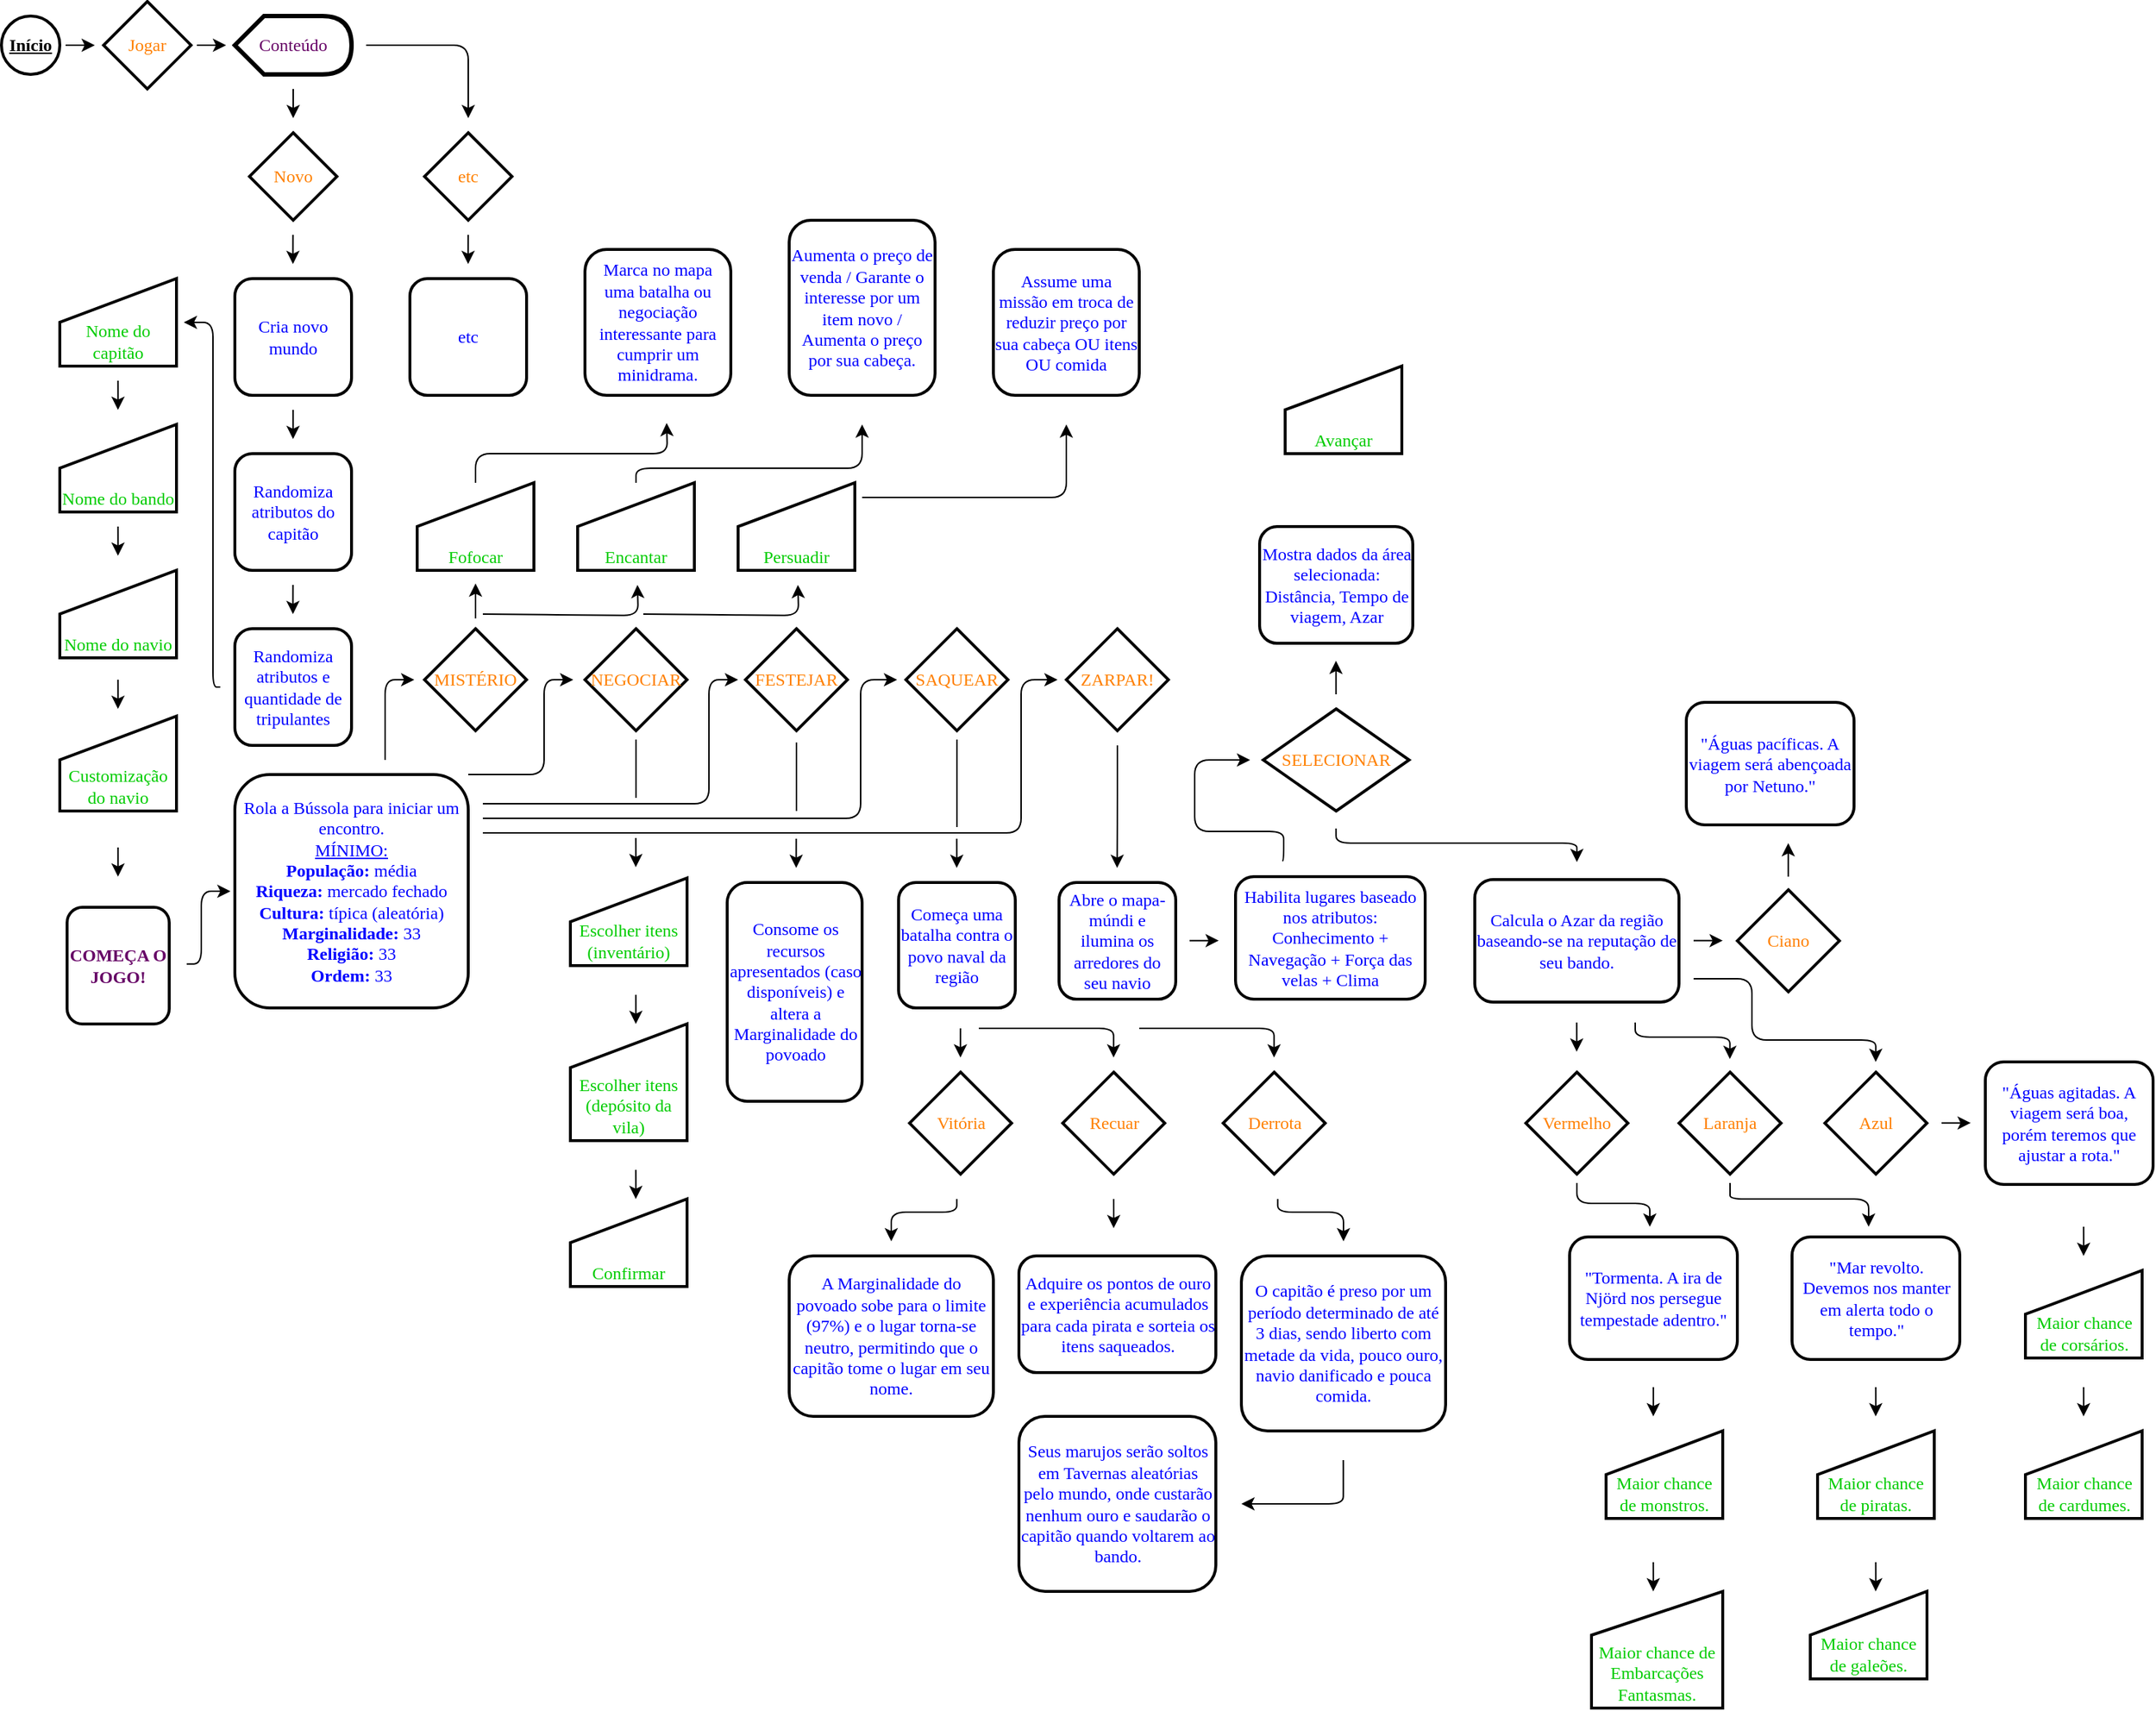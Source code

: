 <mxfile version="21.8.2" type="github">
  <diagram name="Página-1" id="r8btl06dpMkSg_a-J9Kt">
    <mxGraphModel dx="819" dy="447" grid="0" gridSize="10" guides="1" tooltips="1" connect="1" arrows="1" fold="1" page="1" pageScale="1" pageWidth="827" pageHeight="1169" math="0" shadow="0">
      <root>
        <mxCell id="0" />
        <mxCell id="1" parent="0" />
        <mxCell id="My-P0-4yDYJhfVz6ePWc-6" value="" style="edgeStyle=orthogonalEdgeStyle;rounded=1;orthogonalLoop=1;jettySize=auto;html=1;" parent="1" edge="1">
          <mxGeometry relative="1" as="geometry">
            <mxPoint x="84" y="60" as="sourcePoint" />
            <mxPoint x="104" y="60" as="targetPoint" />
          </mxGeometry>
        </mxCell>
        <mxCell id="My-P0-4yDYJhfVz6ePWc-1" value="&lt;b&gt;&lt;u&gt;&lt;font face=&quot;Georgia&quot;&gt;Início&lt;/font&gt;&lt;/u&gt;&lt;/b&gt;" style="ellipse;whiteSpace=wrap;html=1;strokeWidth=2;" parent="1" vertex="1">
          <mxGeometry x="40" y="40" width="40" height="40" as="geometry" />
        </mxCell>
        <mxCell id="My-P0-4yDYJhfVz6ePWc-5" value="" style="edgeStyle=orthogonalEdgeStyle;orthogonalLoop=1;jettySize=auto;html=1;rounded=1;" parent="1" edge="1">
          <mxGeometry relative="1" as="geometry">
            <mxPoint x="174" y="60" as="sourcePoint" />
            <mxPoint x="194" y="60" as="targetPoint" />
          </mxGeometry>
        </mxCell>
        <mxCell id="My-P0-4yDYJhfVz6ePWc-3" value="&lt;font style=&quot;font-size: 12px;&quot;&gt;Jogar&lt;/font&gt;" style="rhombus;whiteSpace=wrap;html=1;fontFamily=Georgia;strokeColor=#000000;strokeWidth=2;fontColor=#FF8000;" parent="1" vertex="1">
          <mxGeometry x="110" y="30" width="60" height="60" as="geometry" />
        </mxCell>
        <mxCell id="My-P0-4yDYJhfVz6ePWc-4" value="&lt;font face=&quot;Georgia&quot;&gt;Conteúdo&lt;/font&gt;" style="shape=display;whiteSpace=wrap;html=1;strokeColor=#000000;strokeWidth=3;fontColor=#660066;" parent="1" vertex="1">
          <mxGeometry x="200" y="40" width="80" height="40" as="geometry" />
        </mxCell>
        <mxCell id="My-P0-4yDYJhfVz6ePWc-11" value="Novo" style="rhombus;whiteSpace=wrap;html=1;fontFamily=Georgia;strokeColor=#000000;strokeWidth=2;fontColor=#FF8000;" parent="1" vertex="1">
          <mxGeometry x="210" y="120" width="60" height="60" as="geometry" />
        </mxCell>
        <mxCell id="My-P0-4yDYJhfVz6ePWc-12" value="etc" style="rhombus;whiteSpace=wrap;html=1;fontFamily=Georgia;strokeColor=#000000;strokeWidth=2;fontColor=#FF8000;" parent="1" vertex="1">
          <mxGeometry x="330" y="120" width="60" height="60" as="geometry" />
        </mxCell>
        <mxCell id="b0liOIQS1Hoe-QHLFxLr-2" value="" style="edgeStyle=orthogonalEdgeStyle;orthogonalLoop=1;jettySize=auto;html=1;rounded=1;" parent="1" edge="1">
          <mxGeometry relative="1" as="geometry">
            <mxPoint x="240" y="90" as="sourcePoint" />
            <mxPoint x="240" y="110" as="targetPoint" />
            <Array as="points">
              <mxPoint x="240" y="100" />
              <mxPoint x="240" y="100" />
            </Array>
          </mxGeometry>
        </mxCell>
        <mxCell id="b0liOIQS1Hoe-QHLFxLr-3" value="" style="edgeStyle=orthogonalEdgeStyle;orthogonalLoop=1;jettySize=auto;html=1;rounded=1;" parent="1" edge="1">
          <mxGeometry relative="1" as="geometry">
            <mxPoint x="290" y="60" as="sourcePoint" />
            <mxPoint x="360" y="110" as="targetPoint" />
            <Array as="points">
              <mxPoint x="360" y="60" />
            </Array>
          </mxGeometry>
        </mxCell>
        <mxCell id="b0liOIQS1Hoe-QHLFxLr-4" value="&lt;font color=&quot;#0000ff&quot; face=&quot;Georgia&quot;&gt;Cria novo mundo&lt;br&gt;&lt;/font&gt;" style="rounded=1;whiteSpace=wrap;html=1;strokeColor=#000000;strokeWidth=2;" parent="1" vertex="1">
          <mxGeometry x="200" y="220" width="80" height="80" as="geometry" />
        </mxCell>
        <mxCell id="RJfbXglSynKKVRKX5XGn-1" value="&lt;font color=&quot;#0000ff&quot; face=&quot;Georgia&quot;&gt;etc&lt;/font&gt;" style="rounded=1;whiteSpace=wrap;html=1;strokeColor=#000000;strokeWidth=2;" parent="1" vertex="1">
          <mxGeometry x="320" y="220" width="80" height="80" as="geometry" />
        </mxCell>
        <mxCell id="RJfbXglSynKKVRKX5XGn-2" value="Nome do capitão" style="shape=manualInput;whiteSpace=wrap;html=1;strokeWidth=2;fontFamily=Georgia;fontColor=#00CC00;verticalAlign=bottom;labelPosition=center;verticalLabelPosition=middle;align=center;" parent="1" vertex="1">
          <mxGeometry x="80" y="220" width="80" height="60" as="geometry" />
        </mxCell>
        <mxCell id="RJfbXglSynKKVRKX5XGn-3" value="Nome do bando" style="shape=manualInput;whiteSpace=wrap;html=1;strokeWidth=2;fontFamily=Georgia;fontColor=#00CC00;verticalAlign=bottom;" parent="1" vertex="1">
          <mxGeometry x="80" y="320" width="80" height="60" as="geometry" />
        </mxCell>
        <mxCell id="RJfbXglSynKKVRKX5XGn-4" value="Nome do navio" style="shape=manualInput;whiteSpace=wrap;html=1;strokeWidth=2;fontFamily=Georgia;fontColor=#00CC00;verticalAlign=bottom;" parent="1" vertex="1">
          <mxGeometry x="80" y="420" width="80" height="60" as="geometry" />
        </mxCell>
        <mxCell id="RJfbXglSynKKVRKX5XGn-5" value="&lt;font color=&quot;#0000ff&quot; face=&quot;Georgia&quot;&gt;Randomiza atributos do capitão&lt;br&gt;&lt;/font&gt;" style="rounded=1;whiteSpace=wrap;html=1;strokeColor=#000000;strokeWidth=2;" parent="1" vertex="1">
          <mxGeometry x="200" y="340" width="80" height="80" as="geometry" />
        </mxCell>
        <mxCell id="RJfbXglSynKKVRKX5XGn-8" value="" style="edgeStyle=orthogonalEdgeStyle;rounded=1;orthogonalLoop=1;jettySize=auto;html=1;entryX=1;entryY=0.5;entryDx=0;entryDy=0;" parent="1" edge="1">
          <mxGeometry relative="1" as="geometry">
            <mxPoint x="190" y="500" as="sourcePoint" />
            <mxPoint x="165" y="250" as="targetPoint" />
            <Array as="points">
              <mxPoint x="185" y="500" />
              <mxPoint x="185" y="250" />
            </Array>
          </mxGeometry>
        </mxCell>
        <mxCell id="RJfbXglSynKKVRKX5XGn-7" value="&lt;font color=&quot;#0000ff&quot; face=&quot;Georgia&quot;&gt;Randomiza atributos e quantidade de tripulantes&lt;br&gt;&lt;/font&gt;" style="rounded=1;whiteSpace=wrap;html=1;strokeColor=#000000;strokeWidth=2;" parent="1" vertex="1">
          <mxGeometry x="200" y="460" width="80" height="80" as="geometry" />
        </mxCell>
        <mxCell id="RJfbXglSynKKVRKX5XGn-12" value="" style="edgeStyle=orthogonalEdgeStyle;orthogonalLoop=1;jettySize=auto;html=1;rounded=1;" parent="1" edge="1">
          <mxGeometry relative="1" as="geometry">
            <mxPoint x="239.9" y="310" as="sourcePoint" />
            <mxPoint x="239.9" y="330" as="targetPoint" />
            <Array as="points">
              <mxPoint x="239.9" y="320" />
              <mxPoint x="239.9" y="320" />
            </Array>
          </mxGeometry>
        </mxCell>
        <mxCell id="RJfbXglSynKKVRKX5XGn-13" value="" style="edgeStyle=orthogonalEdgeStyle;orthogonalLoop=1;jettySize=auto;html=1;rounded=1;" parent="1" edge="1">
          <mxGeometry relative="1" as="geometry">
            <mxPoint x="239.84" y="190" as="sourcePoint" />
            <mxPoint x="239.84" y="210" as="targetPoint" />
            <Array as="points">
              <mxPoint x="239.84" y="200" />
              <mxPoint x="239.84" y="200" />
            </Array>
          </mxGeometry>
        </mxCell>
        <mxCell id="RJfbXglSynKKVRKX5XGn-15" value="" style="edgeStyle=orthogonalEdgeStyle;orthogonalLoop=1;jettySize=auto;html=1;rounded=1;" parent="1" edge="1">
          <mxGeometry relative="1" as="geometry">
            <mxPoint x="359.93" y="190" as="sourcePoint" />
            <mxPoint x="359.93" y="210" as="targetPoint" />
            <Array as="points">
              <mxPoint x="359.93" y="200" />
              <mxPoint x="359.93" y="200" />
            </Array>
          </mxGeometry>
        </mxCell>
        <mxCell id="RJfbXglSynKKVRKX5XGn-16" value="" style="edgeStyle=orthogonalEdgeStyle;orthogonalLoop=1;jettySize=auto;html=1;rounded=1;" parent="1" edge="1">
          <mxGeometry relative="1" as="geometry">
            <mxPoint x="119.87" y="290" as="sourcePoint" />
            <mxPoint x="119.87" y="310" as="targetPoint" />
            <Array as="points">
              <mxPoint x="119.87" y="300" />
              <mxPoint x="119.87" y="300" />
            </Array>
          </mxGeometry>
        </mxCell>
        <mxCell id="RJfbXglSynKKVRKX5XGn-17" value="" style="edgeStyle=orthogonalEdgeStyle;orthogonalLoop=1;jettySize=auto;html=1;rounded=1;" parent="1" edge="1">
          <mxGeometry relative="1" as="geometry">
            <mxPoint x="119.87" y="390" as="sourcePoint" />
            <mxPoint x="119.87" y="410" as="targetPoint" />
            <Array as="points">
              <mxPoint x="119.87" y="400" />
              <mxPoint x="119.87" y="400" />
            </Array>
          </mxGeometry>
        </mxCell>
        <mxCell id="RJfbXglSynKKVRKX5XGn-18" value="" style="edgeStyle=orthogonalEdgeStyle;orthogonalLoop=1;jettySize=auto;html=1;rounded=1;" parent="1" edge="1">
          <mxGeometry relative="1" as="geometry">
            <mxPoint x="239.84" y="430" as="sourcePoint" />
            <mxPoint x="239.84" y="450" as="targetPoint" />
            <Array as="points">
              <mxPoint x="239.84" y="440" />
              <mxPoint x="239.84" y="440" />
            </Array>
          </mxGeometry>
        </mxCell>
        <mxCell id="RJfbXglSynKKVRKX5XGn-20" value="Customização do navio" style="shape=manualInput;whiteSpace=wrap;html=1;strokeWidth=2;fontFamily=Georgia;fontColor=#00CC00;verticalAlign=bottom;" parent="1" vertex="1">
          <mxGeometry x="80" y="520" width="80" height="65" as="geometry" />
        </mxCell>
        <mxCell id="RJfbXglSynKKVRKX5XGn-21" value="" style="edgeStyle=orthogonalEdgeStyle;orthogonalLoop=1;jettySize=auto;html=1;rounded=1;" parent="1" edge="1">
          <mxGeometry relative="1" as="geometry">
            <mxPoint x="119.87" y="495" as="sourcePoint" />
            <mxPoint x="119.87" y="515" as="targetPoint" />
            <Array as="points">
              <mxPoint x="119.87" y="505" />
              <mxPoint x="119.87" y="505" />
            </Array>
          </mxGeometry>
        </mxCell>
        <mxCell id="RJfbXglSynKKVRKX5XGn-22" value="" style="edgeStyle=orthogonalEdgeStyle;orthogonalLoop=1;jettySize=auto;html=1;rounded=1;" parent="1" edge="1">
          <mxGeometry relative="1" as="geometry">
            <mxPoint x="119.89" y="610" as="sourcePoint" />
            <mxPoint x="119.89" y="630" as="targetPoint" />
            <Array as="points">
              <mxPoint x="119.89" y="620" />
              <mxPoint x="119.89" y="620" />
            </Array>
          </mxGeometry>
        </mxCell>
        <mxCell id="RJfbXglSynKKVRKX5XGn-24" value="&lt;font face=&quot;Georgia&quot;&gt;&lt;b&gt;COMEÇA O JOGO!&lt;/b&gt;&lt;br&gt;&lt;/font&gt;" style="rounded=1;whiteSpace=wrap;html=1;strokeColor=#000000;strokeWidth=2;fontColor=#660066;" parent="1" vertex="1">
          <mxGeometry x="85" y="651" width="70" height="80" as="geometry" />
        </mxCell>
        <mxCell id="RJfbXglSynKKVRKX5XGn-29" value="" style="edgeStyle=orthogonalEdgeStyle;rounded=1;orthogonalLoop=1;jettySize=auto;html=1;entryX=0;entryY=0.429;entryDx=0;entryDy=0;entryPerimeter=0;" parent="1" edge="1">
          <mxGeometry relative="1" as="geometry">
            <mxPoint x="303" y="550" as="sourcePoint" />
            <mxPoint x="323.0" y="495.03" as="targetPoint" />
            <Array as="points">
              <mxPoint x="303" y="495" />
            </Array>
          </mxGeometry>
        </mxCell>
        <mxCell id="RJfbXglSynKKVRKX5XGn-26" value="&lt;div&gt;&lt;font color=&quot;#0000ff&quot; face=&quot;Georgia&quot;&gt;Rola a Bússola para iniciar um encontro.&lt;/font&gt;&lt;/div&gt;&lt;div&gt;&lt;font color=&quot;#0000ff&quot; face=&quot;Georgia&quot;&gt;&lt;u&gt;MÍNIMO:&lt;/u&gt;&lt;/font&gt;&lt;/div&gt;&lt;div&gt;&lt;font color=&quot;#0000ff&quot; face=&quot;Georgia&quot;&gt;&lt;b&gt;População:&lt;/b&gt; média&lt;/font&gt;&lt;/div&gt;&lt;div&gt;&lt;font color=&quot;#0000ff&quot; face=&quot;Georgia&quot;&gt;&lt;b&gt;Riqueza:&lt;/b&gt; mercado fechado&lt;/font&gt;&lt;/div&gt;&lt;div&gt;&lt;font color=&quot;#0000ff&quot; face=&quot;Georgia&quot;&gt;&lt;b&gt;Cultura:&lt;/b&gt; típica (aleatória)&lt;br&gt;&lt;/font&gt;&lt;/div&gt;&lt;div&gt;&lt;font color=&quot;#0000ff&quot; face=&quot;Georgia&quot;&gt;&lt;b&gt;Marginalidade:&lt;/b&gt; 33&lt;/font&gt;&lt;/div&gt;&lt;div&gt;&lt;font color=&quot;#0000ff&quot; face=&quot;Georgia&quot;&gt;&lt;b&gt;Religião:&lt;/b&gt; 33&lt;/font&gt;&lt;/div&gt;&lt;div&gt;&lt;font color=&quot;#0000ff&quot; face=&quot;Georgia&quot;&gt;&lt;b&gt;Ordem:&lt;/b&gt; 33&lt;br&gt;&lt;/font&gt;&lt;/div&gt;" style="rounded=1;whiteSpace=wrap;html=1;strokeColor=#000000;strokeWidth=2;align=center;" parent="1" vertex="1">
          <mxGeometry x="200" y="560" width="160" height="160" as="geometry" />
        </mxCell>
        <mxCell id="RJfbXglSynKKVRKX5XGn-27" value="" style="edgeStyle=orthogonalEdgeStyle;orthogonalLoop=1;jettySize=auto;html=1;rounded=1;entryX=0;entryY=0.5;entryDx=0;entryDy=0;" parent="1" edge="1">
          <mxGeometry relative="1" as="geometry">
            <mxPoint x="167" y="689.84" as="sourcePoint" />
            <mxPoint x="197" y="640" as="targetPoint" />
            <Array as="points">
              <mxPoint x="177" y="690" />
              <mxPoint x="177" y="640" />
            </Array>
          </mxGeometry>
        </mxCell>
        <mxCell id="8BcACjbe6fQFliUKPnvz-10" value="" style="edgeStyle=orthogonalEdgeStyle;rounded=1;orthogonalLoop=1;jettySize=auto;html=1;" parent="1" edge="1">
          <mxGeometry relative="1" as="geometry">
            <mxPoint x="365" y="453" as="sourcePoint" />
            <mxPoint x="365" y="429" as="targetPoint" />
          </mxGeometry>
        </mxCell>
        <mxCell id="mjb3Go6CUSgynstZT9nR-1" value="" style="edgeStyle=orthogonalEdgeStyle;rounded=1;orthogonalLoop=1;jettySize=auto;html=1;" parent="1" edge="1">
          <mxGeometry relative="1" as="geometry">
            <mxPoint x="370" y="450" as="sourcePoint" />
            <mxPoint x="476" y="430" as="targetPoint" />
          </mxGeometry>
        </mxCell>
        <mxCell id="RJfbXglSynKKVRKX5XGn-28" value="MISTÉRIO" style="rhombus;whiteSpace=wrap;html=1;fontFamily=Georgia;strokeColor=#000000;strokeWidth=2;fontColor=#FF8000;" parent="1" vertex="1">
          <mxGeometry x="330" y="460" width="70" height="70" as="geometry" />
        </mxCell>
        <mxCell id="RJfbXglSynKKVRKX5XGn-30" value="SAQUEAR" style="rhombus;whiteSpace=wrap;html=1;fontFamily=Georgia;strokeColor=#000000;strokeWidth=2;fontColor=#FF8000;" parent="1" vertex="1">
          <mxGeometry x="660" y="460" width="70" height="70" as="geometry" />
        </mxCell>
        <mxCell id="RJfbXglSynKKVRKX5XGn-31" value="NEGOCIAR" style="rhombus;whiteSpace=wrap;html=1;fontFamily=Georgia;strokeColor=#000000;strokeWidth=2;fontColor=#FF8000;" parent="1" vertex="1">
          <mxGeometry x="440" y="460" width="70" height="70" as="geometry" />
        </mxCell>
        <mxCell id="RJfbXglSynKKVRKX5XGn-32" value="FESTEJAR" style="rhombus;whiteSpace=wrap;html=1;fontFamily=Georgia;strokeColor=#000000;strokeWidth=2;fontColor=#FF8000;" parent="1" vertex="1">
          <mxGeometry x="550" y="460" width="70" height="70" as="geometry" />
        </mxCell>
        <mxCell id="RJfbXglSynKKVRKX5XGn-33" value="ZARPAR!" style="rhombus;whiteSpace=wrap;html=1;fontFamily=Georgia;strokeColor=#000000;strokeWidth=2;fontColor=#FF8000;" parent="1" vertex="1">
          <mxGeometry x="770" y="460" width="70" height="70" as="geometry" />
        </mxCell>
        <mxCell id="8BcACjbe6fQFliUKPnvz-1" value="Fofocar" style="shape=manualInput;whiteSpace=wrap;html=1;strokeWidth=2;fontFamily=Georgia;fontColor=#00CC00;verticalAlign=bottom;" parent="1" vertex="1">
          <mxGeometry x="325" y="360" width="80" height="60" as="geometry" />
        </mxCell>
        <mxCell id="mjb3Go6CUSgynstZT9nR-22" value="" style="edgeStyle=orthogonalEdgeStyle;rounded=1;orthogonalLoop=1;jettySize=auto;html=1;" parent="1" source="8BcACjbe6fQFliUKPnvz-2" edge="1">
          <mxGeometry relative="1" as="geometry">
            <mxPoint x="630" y="320" as="targetPoint" />
            <Array as="points">
              <mxPoint x="475" y="350" />
              <mxPoint x="630" y="350" />
            </Array>
          </mxGeometry>
        </mxCell>
        <mxCell id="8BcACjbe6fQFliUKPnvz-2" value="Encantar" style="shape=manualInput;whiteSpace=wrap;html=1;strokeWidth=2;fontFamily=Georgia;fontColor=#00CC00;verticalAlign=bottom;" parent="1" vertex="1">
          <mxGeometry x="435" y="360" width="80" height="60" as="geometry" />
        </mxCell>
        <mxCell id="8BcACjbe6fQFliUKPnvz-3" value="Persuadir" style="shape=manualInput;whiteSpace=wrap;html=1;strokeWidth=2;fontFamily=Georgia;fontColor=#00CC00;verticalAlign=bottom;" parent="1" vertex="1">
          <mxGeometry x="545" y="360" width="80" height="60" as="geometry" />
        </mxCell>
        <mxCell id="8BcACjbe6fQFliUKPnvz-4" value="Escolher itens (inventário)" style="shape=manualInput;whiteSpace=wrap;html=1;strokeWidth=2;fontFamily=Georgia;fontColor=#00CC00;verticalAlign=bottom;" parent="1" vertex="1">
          <mxGeometry x="430" y="631" width="80" height="60" as="geometry" />
        </mxCell>
        <mxCell id="8BcACjbe6fQFliUKPnvz-5" value="Escolher itens (depósito da vila)" style="shape=manualInput;whiteSpace=wrap;html=1;strokeWidth=2;fontFamily=Georgia;fontColor=#00CC00;verticalAlign=bottom;" parent="1" vertex="1">
          <mxGeometry x="430" y="731" width="80" height="80" as="geometry" />
        </mxCell>
        <mxCell id="8BcACjbe6fQFliUKPnvz-6" value="Confirmar" style="shape=manualInput;whiteSpace=wrap;html=1;strokeWidth=2;fontFamily=Georgia;fontColor=#00CC00;verticalAlign=bottom;" parent="1" vertex="1">
          <mxGeometry x="430" y="851" width="80" height="60" as="geometry" />
        </mxCell>
        <mxCell id="8BcACjbe6fQFliUKPnvz-7" value="&lt;div align=&quot;center&quot;&gt;&lt;font face=&quot;Georgia&quot; color=&quot;#0000ff&quot;&gt;Consome os recursos apresentados (caso disponíveis) e altera a Marginalidade do povoado&lt;/font&gt;&lt;br&gt;&lt;/div&gt;" style="rounded=1;whiteSpace=wrap;html=1;strokeColor=#000000;strokeWidth=2;align=center;" parent="1" vertex="1">
          <mxGeometry x="537.5" y="634" width="92.5" height="150" as="geometry" />
        </mxCell>
        <mxCell id="8BcACjbe6fQFliUKPnvz-8" value="&lt;font face=&quot;Georgia&quot; color=&quot;#0000ff&quot;&gt;Começa uma batalha contra o povo naval da região&lt;br&gt;&lt;/font&gt;" style="rounded=1;whiteSpace=wrap;html=1;strokeColor=#000000;strokeWidth=2;" parent="1" vertex="1">
          <mxGeometry x="655" y="634" width="80" height="86" as="geometry" />
        </mxCell>
        <mxCell id="8BcACjbe6fQFliUKPnvz-9" value="&lt;font face=&quot;Georgia&quot; color=&quot;#0000ff&quot;&gt;Abre o mapa-múndi e ilumina os arredores do seu navio&lt;br&gt;&lt;/font&gt;" style="rounded=1;whiteSpace=wrap;html=1;strokeColor=#000000;strokeWidth=2;" parent="1" vertex="1">
          <mxGeometry x="765" y="634" width="80" height="80" as="geometry" />
        </mxCell>
        <mxCell id="8BcACjbe6fQFliUKPnvz-13" value="" style="edgeStyle=orthogonalEdgeStyle;orthogonalLoop=1;jettySize=auto;html=1;rounded=1;" parent="1" edge="1">
          <mxGeometry relative="1" as="geometry">
            <mxPoint x="474.86" y="603.5" as="sourcePoint" />
            <mxPoint x="474.86" y="623.5" as="targetPoint" />
            <Array as="points">
              <mxPoint x="474.86" y="613.5" />
              <mxPoint x="474.86" y="613.5" />
            </Array>
          </mxGeometry>
        </mxCell>
        <mxCell id="8BcACjbe6fQFliUKPnvz-14" value="" style="edgeStyle=orthogonalEdgeStyle;orthogonalLoop=1;jettySize=auto;html=1;rounded=1;" parent="1" edge="1">
          <mxGeometry relative="1" as="geometry">
            <mxPoint x="474.89" y="711" as="sourcePoint" />
            <mxPoint x="474.89" y="731" as="targetPoint" />
            <Array as="points">
              <mxPoint x="474.89" y="721" />
              <mxPoint x="474.89" y="721" />
            </Array>
          </mxGeometry>
        </mxCell>
        <mxCell id="8BcACjbe6fQFliUKPnvz-15" value="" style="edgeStyle=orthogonalEdgeStyle;orthogonalLoop=1;jettySize=auto;html=1;rounded=1;" parent="1" edge="1">
          <mxGeometry relative="1" as="geometry">
            <mxPoint x="474.86" y="831" as="sourcePoint" />
            <mxPoint x="474.86" y="851" as="targetPoint" />
            <Array as="points">
              <mxPoint x="474.86" y="841" />
              <mxPoint x="474.86" y="841" />
            </Array>
          </mxGeometry>
        </mxCell>
        <mxCell id="8BcACjbe6fQFliUKPnvz-16" value="" style="edgeStyle=orthogonalEdgeStyle;orthogonalLoop=1;jettySize=auto;html=1;rounded=1;" parent="1" edge="1">
          <mxGeometry relative="1" as="geometry">
            <mxPoint x="584.83" y="604" as="sourcePoint" />
            <mxPoint x="584.83" y="624" as="targetPoint" />
            <Array as="points">
              <mxPoint x="584.83" y="614" />
              <mxPoint x="584.83" y="614" />
            </Array>
          </mxGeometry>
        </mxCell>
        <mxCell id="8BcACjbe6fQFliUKPnvz-17" value="" style="edgeStyle=orthogonalEdgeStyle;orthogonalLoop=1;jettySize=auto;html=1;rounded=1;" parent="1" edge="1">
          <mxGeometry relative="1" as="geometry">
            <mxPoint x="694.86" y="604" as="sourcePoint" />
            <mxPoint x="694.86" y="624" as="targetPoint" />
            <Array as="points">
              <mxPoint x="694.86" y="614" />
              <mxPoint x="694.86" y="614" />
            </Array>
          </mxGeometry>
        </mxCell>
        <mxCell id="8BcACjbe6fQFliUKPnvz-18" value="" style="edgeStyle=orthogonalEdgeStyle;orthogonalLoop=1;jettySize=auto;html=1;rounded=1;" parent="1" edge="1">
          <mxGeometry relative="1" as="geometry">
            <mxPoint x="805" y="540" as="sourcePoint" />
            <mxPoint x="804.83" y="624" as="targetPoint" />
            <Array as="points">
              <mxPoint x="805" y="550" />
              <mxPoint x="805" y="583" />
              <mxPoint x="805" y="583" />
            </Array>
          </mxGeometry>
        </mxCell>
        <mxCell id="8BcACjbe6fQFliUKPnvz-19" value="Recuar" style="rhombus;whiteSpace=wrap;html=1;fontFamily=Georgia;strokeColor=#000000;strokeWidth=2;fontColor=#FF8000;" parent="1" vertex="1">
          <mxGeometry x="767.5" y="764" width="70" height="70" as="geometry" />
        </mxCell>
        <mxCell id="8BcACjbe6fQFliUKPnvz-20" value="Vitória" style="rhombus;whiteSpace=wrap;html=1;fontFamily=Georgia;strokeColor=#000000;strokeWidth=2;fontColor=#FF8000;" parent="1" vertex="1">
          <mxGeometry x="662.5" y="764" width="70" height="70" as="geometry" />
        </mxCell>
        <mxCell id="8BcACjbe6fQFliUKPnvz-21" value="Derrota" style="rhombus;whiteSpace=wrap;html=1;fontFamily=Georgia;strokeColor=#000000;strokeWidth=2;fontColor=#FF8000;" parent="1" vertex="1">
          <mxGeometry x="877.5" y="764" width="70" height="70" as="geometry" />
        </mxCell>
        <mxCell id="8BcACjbe6fQFliUKPnvz-22" value="" style="edgeStyle=orthogonalEdgeStyle;orthogonalLoop=1;jettySize=auto;html=1;rounded=1;" parent="1" edge="1">
          <mxGeometry relative="1" as="geometry">
            <mxPoint x="697.42" y="734" as="sourcePoint" />
            <mxPoint x="697.42" y="754" as="targetPoint" />
            <Array as="points">
              <mxPoint x="697.42" y="744" />
              <mxPoint x="697.42" y="744" />
            </Array>
          </mxGeometry>
        </mxCell>
        <mxCell id="mjb3Go6CUSgynstZT9nR-2" value="" style="edgeStyle=orthogonalEdgeStyle;rounded=1;orthogonalLoop=1;jettySize=auto;html=1;" parent="1" edge="1">
          <mxGeometry relative="1" as="geometry">
            <mxPoint x="480" y="450" as="sourcePoint" />
            <mxPoint x="586" y="430" as="targetPoint" />
          </mxGeometry>
        </mxCell>
        <mxCell id="mjb3Go6CUSgynstZT9nR-3" value="&lt;font color=&quot;#0000ff&quot; face=&quot;Georgia&quot;&gt;Marca no mapa uma batalha ou negociação interessante para cumprir um minidrama.&lt;/font&gt;" style="rounded=1;whiteSpace=wrap;html=1;strokeColor=#000000;strokeWidth=2;" parent="1" vertex="1">
          <mxGeometry x="440" y="200" width="100" height="100" as="geometry" />
        </mxCell>
        <mxCell id="mjb3Go6CUSgynstZT9nR-6" value="" style="edgeStyle=orthogonalEdgeStyle;orthogonalLoop=1;jettySize=auto;html=1;rounded=1;" parent="1" edge="1">
          <mxGeometry relative="1" as="geometry">
            <mxPoint x="710" y="734" as="sourcePoint" />
            <mxPoint x="802.41" y="754" as="targetPoint" />
            <Array as="points">
              <mxPoint x="802.41" y="744" />
              <mxPoint x="802.41" y="744" />
            </Array>
          </mxGeometry>
        </mxCell>
        <mxCell id="mjb3Go6CUSgynstZT9nR-7" value="" style="edgeStyle=orthogonalEdgeStyle;orthogonalLoop=1;jettySize=auto;html=1;rounded=1;" parent="1" edge="1">
          <mxGeometry relative="1" as="geometry">
            <mxPoint x="820" y="734" as="sourcePoint" />
            <mxPoint x="912.41" y="754" as="targetPoint" />
            <Array as="points">
              <mxPoint x="912.41" y="744" />
              <mxPoint x="912.41" y="744" />
            </Array>
          </mxGeometry>
        </mxCell>
        <mxCell id="mjb3Go6CUSgynstZT9nR-8" value="" style="edgeStyle=orthogonalEdgeStyle;rounded=1;orthogonalLoop=1;jettySize=auto;html=1;entryX=0;entryY=0.5;entryDx=0;entryDy=0;exitX=1;exitY=0;exitDx=0;exitDy=0;" parent="1" source="RJfbXglSynKKVRKX5XGn-26" edge="1">
          <mxGeometry relative="1" as="geometry">
            <mxPoint x="377" y="600" as="sourcePoint" />
            <mxPoint x="432" y="495" as="targetPoint" />
            <Array as="points">
              <mxPoint x="412" y="560" />
              <mxPoint x="412" y="495" />
            </Array>
          </mxGeometry>
        </mxCell>
        <mxCell id="mjb3Go6CUSgynstZT9nR-9" value="" style="edgeStyle=orthogonalEdgeStyle;rounded=1;orthogonalLoop=1;jettySize=auto;html=1;entryX=0;entryY=0.5;entryDx=0;entryDy=0;" parent="1" edge="1">
          <mxGeometry relative="1" as="geometry">
            <mxPoint x="370" y="580" as="sourcePoint" />
            <mxPoint x="545" y="495" as="targetPoint" />
            <Array as="points">
              <mxPoint x="370" y="580" />
              <mxPoint x="525" y="580" />
              <mxPoint x="525" y="495" />
            </Array>
          </mxGeometry>
        </mxCell>
        <mxCell id="mjb3Go6CUSgynstZT9nR-11" value="" style="edgeStyle=orthogonalEdgeStyle;rounded=1;orthogonalLoop=1;jettySize=auto;html=1;entryX=0;entryY=0.5;entryDx=0;entryDy=0;" parent="1" edge="1">
          <mxGeometry relative="1" as="geometry">
            <mxPoint x="370" y="590" as="sourcePoint" />
            <mxPoint x="654" y="495" as="targetPoint" />
            <Array as="points">
              <mxPoint x="370" y="590" />
              <mxPoint x="629" y="590" />
              <mxPoint x="629" y="495" />
            </Array>
          </mxGeometry>
        </mxCell>
        <mxCell id="mjb3Go6CUSgynstZT9nR-12" value="" style="edgeStyle=orthogonalEdgeStyle;rounded=1;orthogonalLoop=1;jettySize=auto;html=1;entryX=0;entryY=0.5;entryDx=0;entryDy=0;" parent="1" edge="1">
          <mxGeometry relative="1" as="geometry">
            <mxPoint x="370" y="600" as="sourcePoint" />
            <mxPoint x="764" y="495" as="targetPoint" />
            <Array as="points">
              <mxPoint x="480" y="600" />
              <mxPoint x="739" y="600" />
              <mxPoint x="739" y="495" />
            </Array>
          </mxGeometry>
        </mxCell>
        <mxCell id="mjb3Go6CUSgynstZT9nR-14" value="" style="endArrow=none;html=1;rounded=0;entryX=0.5;entryY=1;entryDx=0;entryDy=0;" parent="1" edge="1">
          <mxGeometry width="50" height="50" relative="1" as="geometry">
            <mxPoint x="475" y="576" as="sourcePoint" />
            <mxPoint x="475" y="536" as="targetPoint" />
          </mxGeometry>
        </mxCell>
        <mxCell id="mjb3Go6CUSgynstZT9nR-15" value="" style="endArrow=none;html=1;rounded=0;" parent="1" edge="1">
          <mxGeometry width="50" height="50" relative="1" as="geometry">
            <mxPoint x="585" y="585" as="sourcePoint" />
            <mxPoint x="585" y="538" as="targetPoint" />
          </mxGeometry>
        </mxCell>
        <mxCell id="mjb3Go6CUSgynstZT9nR-16" value="" style="endArrow=none;html=1;rounded=0;entryX=0.5;entryY=1;entryDx=0;entryDy=0;" parent="1" edge="1">
          <mxGeometry width="50" height="50" relative="1" as="geometry">
            <mxPoint x="695" y="596" as="sourcePoint" />
            <mxPoint x="695.0" y="536" as="targetPoint" />
          </mxGeometry>
        </mxCell>
        <mxCell id="mjb3Go6CUSgynstZT9nR-17" value="&lt;font color=&quot;#0000ff&quot; face=&quot;Georgia&quot;&gt;Aumenta o preço de venda / Garante o interesse por um item novo / Aumenta o preço por sua cabeça.&lt;br&gt;&lt;/font&gt;" style="rounded=1;whiteSpace=wrap;html=1;strokeColor=#000000;strokeWidth=2;" parent="1" vertex="1">
          <mxGeometry x="580" y="180" width="100" height="120" as="geometry" />
        </mxCell>
        <mxCell id="mjb3Go6CUSgynstZT9nR-18" value="&lt;font color=&quot;#0000ff&quot; face=&quot;Georgia&quot;&gt;Assume uma missão em troca de reduzir preço por sua cabeça OU itens OU comida&lt;br&gt;&lt;/font&gt;" style="rounded=1;whiteSpace=wrap;html=1;strokeColor=#000000;strokeWidth=2;" parent="1" vertex="1">
          <mxGeometry x="720" y="200" width="100" height="100" as="geometry" />
        </mxCell>
        <mxCell id="mjb3Go6CUSgynstZT9nR-19" value="" style="edgeStyle=orthogonalEdgeStyle;rounded=1;orthogonalLoop=1;jettySize=auto;html=1;exitX=0.5;exitY=0;exitDx=0;exitDy=0;" parent="1" source="8BcACjbe6fQFliUKPnvz-1" edge="1">
          <mxGeometry relative="1" as="geometry">
            <mxPoint x="390" y="339" as="sourcePoint" />
            <mxPoint x="496" y="319" as="targetPoint" />
          </mxGeometry>
        </mxCell>
        <mxCell id="mjb3Go6CUSgynstZT9nR-21" value="" style="edgeStyle=orthogonalEdgeStyle;rounded=1;orthogonalLoop=1;jettySize=auto;html=1;" parent="1" edge="1">
          <mxGeometry relative="1" as="geometry">
            <mxPoint x="630" y="370" as="sourcePoint" />
            <mxPoint x="770" y="320" as="targetPoint" />
            <Array as="points">
              <mxPoint x="770" y="370" />
            </Array>
          </mxGeometry>
        </mxCell>
        <mxCell id="mjb3Go6CUSgynstZT9nR-26" value="" style="edgeStyle=orthogonalEdgeStyle;orthogonalLoop=1;jettySize=auto;html=1;rounded=1;" parent="1" edge="1">
          <mxGeometry relative="1" as="geometry">
            <mxPoint x="854.5" y="673.86" as="sourcePoint" />
            <mxPoint x="874.5" y="673.86" as="targetPoint" />
          </mxGeometry>
        </mxCell>
        <mxCell id="mjb3Go6CUSgynstZT9nR-27" value="&lt;font color=&quot;#0000ff&quot; face=&quot;Georgia&quot;&gt;Habilita lugares baseado nos atributos: Conhecimento + Navegação + Força das velas + Clima&lt;br&gt;&lt;/font&gt;" style="rounded=1;whiteSpace=wrap;html=1;strokeColor=#000000;strokeWidth=2;" parent="1" vertex="1">
          <mxGeometry x="886" y="630" width="130" height="84" as="geometry" />
        </mxCell>
        <mxCell id="gT2XUjfs5Xtp8e2Vn2gc-2" value="&lt;font color=&quot;#0000ff&quot; face=&quot;Georgia&quot;&gt;Calcula o Azar da região baseando-se na reputação de seu bando.&lt;br&gt;&lt;/font&gt;" style="rounded=1;whiteSpace=wrap;html=1;strokeColor=#000000;strokeWidth=2;" parent="1" vertex="1">
          <mxGeometry x="1050" y="632" width="140" height="84" as="geometry" />
        </mxCell>
        <mxCell id="gT2XUjfs5Xtp8e2Vn2gc-6" value="" style="edgeStyle=orthogonalEdgeStyle;rounded=0;orthogonalLoop=1;jettySize=auto;html=1;" parent="1" edge="1">
          <mxGeometry relative="1" as="geometry">
            <mxPoint x="954.86" y="505" as="sourcePoint" />
            <mxPoint x="954.86" y="482" as="targetPoint" />
          </mxGeometry>
        </mxCell>
        <mxCell id="gT2XUjfs5Xtp8e2Vn2gc-3" value="SELECIONAR" style="rhombus;whiteSpace=wrap;html=1;fontFamily=Georgia;strokeColor=#000000;strokeWidth=2;fontColor=#FF8000;" parent="1" vertex="1">
          <mxGeometry x="905" y="515" width="100" height="70" as="geometry" />
        </mxCell>
        <mxCell id="gT2XUjfs5Xtp8e2Vn2gc-4" value="" style="edgeStyle=orthogonalEdgeStyle;orthogonalLoop=1;jettySize=auto;html=1;rounded=1;" parent="1" edge="1">
          <mxGeometry relative="1" as="geometry">
            <mxPoint x="954.86" y="597" as="sourcePoint" />
            <mxPoint x="1120" y="620" as="targetPoint" />
            <Array as="points">
              <mxPoint x="955" y="607" />
              <mxPoint x="1120" y="607" />
            </Array>
          </mxGeometry>
        </mxCell>
        <mxCell id="gT2XUjfs5Xtp8e2Vn2gc-5" value="&lt;div&gt;&lt;font color=&quot;#0000ff&quot; face=&quot;Georgia&quot;&gt;Mostra dados da área selecionada:&lt;/font&gt;&lt;/div&gt;&lt;div&gt;&lt;font color=&quot;#0000ff&quot; face=&quot;Georgia&quot;&gt;Distância, Tempo de viagem, Azar&lt;br&gt;&lt;/font&gt;&lt;/div&gt;" style="rounded=1;whiteSpace=wrap;html=1;strokeColor=#000000;strokeWidth=2;" parent="1" vertex="1">
          <mxGeometry x="902.5" y="390" width="105" height="80" as="geometry" />
        </mxCell>
        <mxCell id="k0Hw7Ad9MmOJSu_3YrF0-1" value="" style="edgeStyle=orthogonalEdgeStyle;rounded=1;orthogonalLoop=1;jettySize=auto;html=1;" parent="1" edge="1">
          <mxGeometry relative="1" as="geometry">
            <mxPoint x="918" y="619" as="sourcePoint" />
            <mxPoint x="896" y="550" as="targetPoint" />
            <Array as="points">
              <mxPoint x="919" y="619" />
              <mxPoint x="919" y="599" />
              <mxPoint x="858" y="599" />
              <mxPoint x="858" y="550" />
              <mxPoint x="888" y="550" />
            </Array>
          </mxGeometry>
        </mxCell>
        <mxCell id="k0Hw7Ad9MmOJSu_3YrF0-3" value="" style="edgeStyle=orthogonalEdgeStyle;orthogonalLoop=1;jettySize=auto;html=1;rounded=1;" parent="1" edge="1">
          <mxGeometry relative="1" as="geometry">
            <mxPoint x="802.46" y="851" as="sourcePoint" />
            <mxPoint x="802.46" y="871" as="targetPoint" />
            <Array as="points">
              <mxPoint x="802.46" y="861" />
              <mxPoint x="802.46" y="861" />
            </Array>
          </mxGeometry>
        </mxCell>
        <mxCell id="k0Hw7Ad9MmOJSu_3YrF0-4" value="&lt;font face=&quot;Georgia&quot; color=&quot;#0000ff&quot;&gt;Adquire os pontos de ouro e experiência acumulados para cada pirata e sorteia os itens saqueados.&lt;br&gt;&lt;/font&gt;" style="rounded=1;whiteSpace=wrap;html=1;strokeColor=#000000;strokeWidth=2;" parent="1" vertex="1">
          <mxGeometry x="737.5" y="890" width="135" height="80" as="geometry" />
        </mxCell>
        <mxCell id="k0Hw7Ad9MmOJSu_3YrF0-5" value="&lt;font face=&quot;Georgia&quot; color=&quot;#0000ff&quot;&gt;A Marginalidade do povoado sobe para o limite (97%) e o lugar torna-se neutro, permitindo que o capitão tome o lugar em seu nome.&lt;br&gt;&lt;/font&gt;" style="rounded=1;whiteSpace=wrap;html=1;strokeColor=#000000;strokeWidth=2;" parent="1" vertex="1">
          <mxGeometry x="580" y="890" width="140" height="110" as="geometry" />
        </mxCell>
        <mxCell id="k0Hw7Ad9MmOJSu_3YrF0-6" value="" style="edgeStyle=orthogonalEdgeStyle;orthogonalLoop=1;jettySize=auto;html=1;rounded=1;" parent="1" edge="1">
          <mxGeometry relative="1" as="geometry">
            <mxPoint x="694.9" y="851" as="sourcePoint" />
            <mxPoint x="650" y="880" as="targetPoint" />
            <Array as="points">
              <mxPoint x="695" y="860" />
              <mxPoint x="650" y="860" />
            </Array>
          </mxGeometry>
        </mxCell>
        <mxCell id="k0Hw7Ad9MmOJSu_3YrF0-7" value="&lt;font face=&quot;Georgia&quot; color=&quot;#0000ff&quot;&gt;O capitão é preso por um período determinado de até 3 dias, sendo liberto com metade da vida, pouco ouro, navio danificado e pouca comida.&lt;br&gt;&lt;/font&gt;" style="rounded=1;whiteSpace=wrap;html=1;strokeColor=#000000;strokeWidth=2;" parent="1" vertex="1">
          <mxGeometry x="890" y="890" width="140" height="120" as="geometry" />
        </mxCell>
        <mxCell id="k0Hw7Ad9MmOJSu_3YrF0-8" value="" style="edgeStyle=orthogonalEdgeStyle;orthogonalLoop=1;jettySize=auto;html=1;rounded=1;" parent="1" edge="1">
          <mxGeometry relative="1" as="geometry">
            <mxPoint x="914.9" y="851" as="sourcePoint" />
            <mxPoint x="960" y="880" as="targetPoint" />
            <Array as="points">
              <mxPoint x="915" y="860" />
              <mxPoint x="960" y="860" />
              <mxPoint x="960" y="880" />
            </Array>
          </mxGeometry>
        </mxCell>
        <mxCell id="k0Hw7Ad9MmOJSu_3YrF0-10" value="Vermelho" style="rhombus;whiteSpace=wrap;html=1;fontFamily=Georgia;strokeColor=#000000;strokeWidth=2;fontColor=#FF8000;" parent="1" vertex="1">
          <mxGeometry x="1085" y="764" width="70" height="70" as="geometry" />
        </mxCell>
        <mxCell id="k0Hw7Ad9MmOJSu_3YrF0-11" value="Laranja" style="rhombus;whiteSpace=wrap;html=1;fontFamily=Georgia;strokeColor=#000000;strokeWidth=2;fontColor=#FF8000;" parent="1" vertex="1">
          <mxGeometry x="1190" y="764" width="70" height="70" as="geometry" />
        </mxCell>
        <mxCell id="k0Hw7Ad9MmOJSu_3YrF0-12" value="Azul" style="rhombus;whiteSpace=wrap;html=1;fontFamily=Georgia;strokeColor=#000000;strokeWidth=2;fontColor=#FF8000;" parent="1" vertex="1">
          <mxGeometry x="1290" y="764" width="70" height="70" as="geometry" />
        </mxCell>
        <mxCell id="k0Hw7Ad9MmOJSu_3YrF0-13" value="Ciano" style="rhombus;whiteSpace=wrap;html=1;fontFamily=Georgia;strokeColor=#000000;strokeWidth=2;fontColor=#FF8000;" parent="1" vertex="1">
          <mxGeometry x="1230" y="639" width="70" height="70" as="geometry" />
        </mxCell>
        <mxCell id="k0Hw7Ad9MmOJSu_3YrF0-15" value="" style="edgeStyle=orthogonalEdgeStyle;orthogonalLoop=1;jettySize=auto;html=1;rounded=1;" parent="1" edge="1">
          <mxGeometry relative="1" as="geometry">
            <mxPoint x="1200" y="673.83" as="sourcePoint" />
            <mxPoint x="1220" y="673.83" as="targetPoint" />
          </mxGeometry>
        </mxCell>
        <mxCell id="k0Hw7Ad9MmOJSu_3YrF0-16" value="" style="edgeStyle=orthogonalEdgeStyle;orthogonalLoop=1;jettySize=auto;html=1;rounded=1;" parent="1" edge="1">
          <mxGeometry relative="1" as="geometry">
            <mxPoint x="959.86" y="1030" as="sourcePoint" />
            <mxPoint x="890" y="1060" as="targetPoint" />
            <Array as="points">
              <mxPoint x="959.86" y="1040" />
              <mxPoint x="959.86" y="1040" />
            </Array>
          </mxGeometry>
        </mxCell>
        <mxCell id="k0Hw7Ad9MmOJSu_3YrF0-17" value="&lt;font face=&quot;Georgia&quot; color=&quot;#0000ff&quot;&gt;Seus marujos serão soltos em Tavernas aleatórias pelo mundo, onde custarão nenhum ouro e saudarão o capitão quando voltarem ao bando.&lt;br&gt;&lt;/font&gt;" style="rounded=1;whiteSpace=wrap;html=1;strokeColor=#000000;strokeWidth=2;" parent="1" vertex="1">
          <mxGeometry x="737.5" y="1000" width="135" height="120" as="geometry" />
        </mxCell>
        <mxCell id="k0Hw7Ad9MmOJSu_3YrF0-18" value="" style="edgeStyle=orthogonalEdgeStyle;orthogonalLoop=1;jettySize=auto;html=1;rounded=1;" parent="1" edge="1">
          <mxGeometry relative="1" as="geometry">
            <mxPoint x="1119.86" y="730" as="sourcePoint" />
            <mxPoint x="1119.86" y="750" as="targetPoint" />
            <Array as="points">
              <mxPoint x="1119.86" y="740" />
              <mxPoint x="1119.86" y="740" />
            </Array>
          </mxGeometry>
        </mxCell>
        <mxCell id="k0Hw7Ad9MmOJSu_3YrF0-19" value="" style="edgeStyle=orthogonalEdgeStyle;orthogonalLoop=1;jettySize=auto;html=1;rounded=1;" parent="1" edge="1">
          <mxGeometry relative="1" as="geometry">
            <mxPoint x="1160" y="730" as="sourcePoint" />
            <mxPoint x="1224.88" y="755" as="targetPoint" />
            <Array as="points">
              <mxPoint x="1160" y="740" />
              <mxPoint x="1225" y="740" />
            </Array>
          </mxGeometry>
        </mxCell>
        <mxCell id="k0Hw7Ad9MmOJSu_3YrF0-20" value="Avançar" style="shape=manualInput;whiteSpace=wrap;html=1;strokeWidth=2;fontFamily=Georgia;fontColor=#00CC00;verticalAlign=bottom;" parent="1" vertex="1">
          <mxGeometry x="920" y="280" width="80" height="60" as="geometry" />
        </mxCell>
        <mxCell id="k0Hw7Ad9MmOJSu_3YrF0-21" value="&lt;font face=&quot;Georgia&quot; color=&quot;#0000ff&quot;&gt;&quot;Águas pacíficas. A viagem será abençoada por Netuno.&quot;&lt;br&gt;&lt;/font&gt;" style="rounded=1;whiteSpace=wrap;html=1;strokeColor=#000000;strokeWidth=2;" parent="1" vertex="1">
          <mxGeometry x="1195" y="510.5" width="115" height="84" as="geometry" />
        </mxCell>
        <mxCell id="k0Hw7Ad9MmOJSu_3YrF0-22" value="&lt;font face=&quot;Georgia&quot; color=&quot;#0000ff&quot;&gt;&quot;Mar revolto. Devemos nos manter em alerta todo o tempo.&quot;&lt;br&gt;&lt;/font&gt;" style="rounded=1;whiteSpace=wrap;html=1;strokeColor=#000000;strokeWidth=2;" parent="1" vertex="1">
          <mxGeometry x="1267.5" y="877" width="115" height="84" as="geometry" />
        </mxCell>
        <mxCell id="k0Hw7Ad9MmOJSu_3YrF0-23" value="&lt;font face=&quot;Georgia&quot; color=&quot;#0000ff&quot;&gt;&quot;Águas agitadas. A viagem será boa, porém teremos que ajustar a rota.&quot;&lt;br&gt;&lt;/font&gt;" style="rounded=1;whiteSpace=wrap;html=1;strokeColor=#000000;strokeWidth=2;" parent="1" vertex="1">
          <mxGeometry x="1400" y="757" width="115" height="84" as="geometry" />
        </mxCell>
        <mxCell id="k0Hw7Ad9MmOJSu_3YrF0-24" value="&lt;font face=&quot;Georgia&quot; color=&quot;#0000ff&quot;&gt;&quot;Tormenta. A ira de Njörd nos persegue tempestade adentro.&quot;&lt;br&gt;&lt;/font&gt;" style="rounded=1;whiteSpace=wrap;html=1;strokeColor=#000000;strokeWidth=2;" parent="1" vertex="1">
          <mxGeometry x="1115" y="877" width="115" height="84" as="geometry" />
        </mxCell>
        <mxCell id="k0Hw7Ad9MmOJSu_3YrF0-25" value="" style="edgeStyle=orthogonalEdgeStyle;orthogonalLoop=1;jettySize=auto;html=1;rounded=1;" parent="1" edge="1">
          <mxGeometry relative="1" as="geometry">
            <mxPoint x="1120" y="840" as="sourcePoint" />
            <mxPoint x="1170" y="870" as="targetPoint" />
            <Array as="points">
              <mxPoint x="1120" y="854" />
              <mxPoint x="1170" y="854" />
            </Array>
          </mxGeometry>
        </mxCell>
        <mxCell id="k0Hw7Ad9MmOJSu_3YrF0-26" value="" style="edgeStyle=orthogonalEdgeStyle;orthogonalLoop=1;jettySize=auto;html=1;rounded=1;" parent="1" edge="1">
          <mxGeometry relative="1" as="geometry">
            <mxPoint x="1225" y="840" as="sourcePoint" />
            <mxPoint x="1320" y="870" as="targetPoint" />
            <Array as="points">
              <mxPoint x="1225" y="841" />
              <mxPoint x="1225" y="841" />
              <mxPoint x="1225" y="851" />
              <mxPoint x="1320" y="851" />
            </Array>
          </mxGeometry>
        </mxCell>
        <mxCell id="k0Hw7Ad9MmOJSu_3YrF0-27" value="" style="edgeStyle=orthogonalEdgeStyle;orthogonalLoop=1;jettySize=auto;html=1;rounded=1;" parent="1" edge="1">
          <mxGeometry relative="1" as="geometry">
            <mxPoint x="1370" y="798.86" as="sourcePoint" />
            <mxPoint x="1390" y="798.86" as="targetPoint" />
          </mxGeometry>
        </mxCell>
        <mxCell id="k0Hw7Ad9MmOJSu_3YrF0-28" value="" style="edgeStyle=orthogonalEdgeStyle;rounded=0;orthogonalLoop=1;jettySize=auto;html=1;" parent="1" edge="1">
          <mxGeometry relative="1" as="geometry">
            <mxPoint x="1264.9" y="630" as="sourcePoint" />
            <mxPoint x="1264.9" y="607" as="targetPoint" />
          </mxGeometry>
        </mxCell>
        <mxCell id="k0Hw7Ad9MmOJSu_3YrF0-29" value="" style="edgeStyle=orthogonalEdgeStyle;orthogonalLoop=1;jettySize=auto;html=1;rounded=1;" parent="1" edge="1">
          <mxGeometry relative="1" as="geometry">
            <mxPoint x="1200" y="700" as="sourcePoint" />
            <mxPoint x="1324.88" y="757" as="targetPoint" />
            <Array as="points">
              <mxPoint x="1240" y="700" />
              <mxPoint x="1240" y="742" />
              <mxPoint x="1325" y="742" />
            </Array>
          </mxGeometry>
        </mxCell>
        <mxCell id="k0Hw7Ad9MmOJSu_3YrF0-30" value="Maior chance de monstros." style="shape=manualInput;whiteSpace=wrap;html=1;strokeWidth=2;fontFamily=Georgia;fontColor=#00CC00;verticalAlign=bottom;" parent="1" vertex="1">
          <mxGeometry x="1140" y="1010" width="80" height="60" as="geometry" />
        </mxCell>
        <mxCell id="k0Hw7Ad9MmOJSu_3YrF0-31" value="Maior chance de Embarcações Fantasmas." style="shape=manualInput;whiteSpace=wrap;html=1;strokeWidth=2;fontFamily=Georgia;fontColor=#00CC00;verticalAlign=bottom;" parent="1" vertex="1">
          <mxGeometry x="1130" y="1120" width="90" height="80" as="geometry" />
        </mxCell>
        <mxCell id="k0Hw7Ad9MmOJSu_3YrF0-32" value="Maior chance de piratas." style="shape=manualInput;whiteSpace=wrap;html=1;strokeWidth=2;fontFamily=Georgia;fontColor=#00CC00;verticalAlign=bottom;" parent="1" vertex="1">
          <mxGeometry x="1285" y="1010" width="80" height="60" as="geometry" />
        </mxCell>
        <mxCell id="k0Hw7Ad9MmOJSu_3YrF0-33" value="Maior chance de galeões." style="shape=manualInput;whiteSpace=wrap;html=1;strokeWidth=2;fontFamily=Georgia;fontColor=#00CC00;verticalAlign=bottom;" parent="1" vertex="1">
          <mxGeometry x="1280" y="1120" width="80" height="60" as="geometry" />
        </mxCell>
        <mxCell id="k0Hw7Ad9MmOJSu_3YrF0-34" value="Maior chance de cardumes." style="shape=manualInput;whiteSpace=wrap;html=1;strokeWidth=2;fontFamily=Georgia;fontColor=#00CC00;verticalAlign=bottom;" parent="1" vertex="1">
          <mxGeometry x="1427.5" y="1010" width="80" height="60" as="geometry" />
        </mxCell>
        <mxCell id="k0Hw7Ad9MmOJSu_3YrF0-35" value="Maior chance de corsários." style="shape=manualInput;whiteSpace=wrap;html=1;strokeWidth=2;fontFamily=Georgia;fontColor=#00CC00;verticalAlign=bottom;" parent="1" vertex="1">
          <mxGeometry x="1427.5" y="900" width="80" height="60" as="geometry" />
        </mxCell>
        <mxCell id="E309IjlIlWJmB-KaUjoi-3" value="" style="edgeStyle=orthogonalEdgeStyle;orthogonalLoop=1;jettySize=auto;html=1;rounded=1;" edge="1" parent="1">
          <mxGeometry relative="1" as="geometry">
            <mxPoint x="1172.4" y="980" as="sourcePoint" />
            <mxPoint x="1172.4" y="1000" as="targetPoint" />
            <Array as="points">
              <mxPoint x="1172.4" y="990" />
              <mxPoint x="1172.4" y="990" />
            </Array>
          </mxGeometry>
        </mxCell>
        <mxCell id="E309IjlIlWJmB-KaUjoi-4" value="" style="edgeStyle=orthogonalEdgeStyle;orthogonalLoop=1;jettySize=auto;html=1;rounded=1;" edge="1" parent="1">
          <mxGeometry relative="1" as="geometry">
            <mxPoint x="1324.87" y="980" as="sourcePoint" />
            <mxPoint x="1324.87" y="1000" as="targetPoint" />
            <Array as="points">
              <mxPoint x="1324.87" y="990" />
              <mxPoint x="1324.87" y="990" />
            </Array>
          </mxGeometry>
        </mxCell>
        <mxCell id="E309IjlIlWJmB-KaUjoi-5" value="" style="edgeStyle=orthogonalEdgeStyle;orthogonalLoop=1;jettySize=auto;html=1;rounded=1;" edge="1" parent="1">
          <mxGeometry relative="1" as="geometry">
            <mxPoint x="1172.36" y="1100" as="sourcePoint" />
            <mxPoint x="1172.36" y="1120" as="targetPoint" />
            <Array as="points">
              <mxPoint x="1172.36" y="1110" />
              <mxPoint x="1172.36" y="1110" />
            </Array>
          </mxGeometry>
        </mxCell>
        <mxCell id="E309IjlIlWJmB-KaUjoi-6" value="" style="edgeStyle=orthogonalEdgeStyle;orthogonalLoop=1;jettySize=auto;html=1;rounded=1;" edge="1" parent="1">
          <mxGeometry relative="1" as="geometry">
            <mxPoint x="1324.86" y="1100" as="sourcePoint" />
            <mxPoint x="1324.86" y="1120" as="targetPoint" />
            <Array as="points">
              <mxPoint x="1324.86" y="1110" />
              <mxPoint x="1324.86" y="1110" />
            </Array>
          </mxGeometry>
        </mxCell>
        <mxCell id="E309IjlIlWJmB-KaUjoi-7" value="" style="edgeStyle=orthogonalEdgeStyle;orthogonalLoop=1;jettySize=auto;html=1;rounded=1;" edge="1" parent="1">
          <mxGeometry relative="1" as="geometry">
            <mxPoint x="1467.36" y="980" as="sourcePoint" />
            <mxPoint x="1467.36" y="1000" as="targetPoint" />
            <Array as="points">
              <mxPoint x="1467.36" y="990" />
              <mxPoint x="1467.36" y="990" />
            </Array>
          </mxGeometry>
        </mxCell>
        <mxCell id="E309IjlIlWJmB-KaUjoi-8" value="" style="edgeStyle=orthogonalEdgeStyle;orthogonalLoop=1;jettySize=auto;html=1;rounded=1;" edge="1" parent="1">
          <mxGeometry relative="1" as="geometry">
            <mxPoint x="1467.36" y="870" as="sourcePoint" />
            <mxPoint x="1467.36" y="890" as="targetPoint" />
            <Array as="points">
              <mxPoint x="1467.36" y="880" />
              <mxPoint x="1467.36" y="880" />
            </Array>
          </mxGeometry>
        </mxCell>
      </root>
    </mxGraphModel>
  </diagram>
</mxfile>
